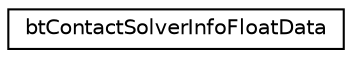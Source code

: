 digraph "Graphical Class Hierarchy"
{
  edge [fontname="Helvetica",fontsize="10",labelfontname="Helvetica",labelfontsize="10"];
  node [fontname="Helvetica",fontsize="10",shape=record];
  rankdir="LR";
  Node1 [label="btContactSolverInfoFloatData",height=0.2,width=0.4,color="black", fillcolor="white", style="filled",URL="$structbt_contact_solver_info_float_data.html",tooltip="do not change those serialization structures, it requires an updated sBulletDNAstr/sBulletDNAstr64 ..."];
}
